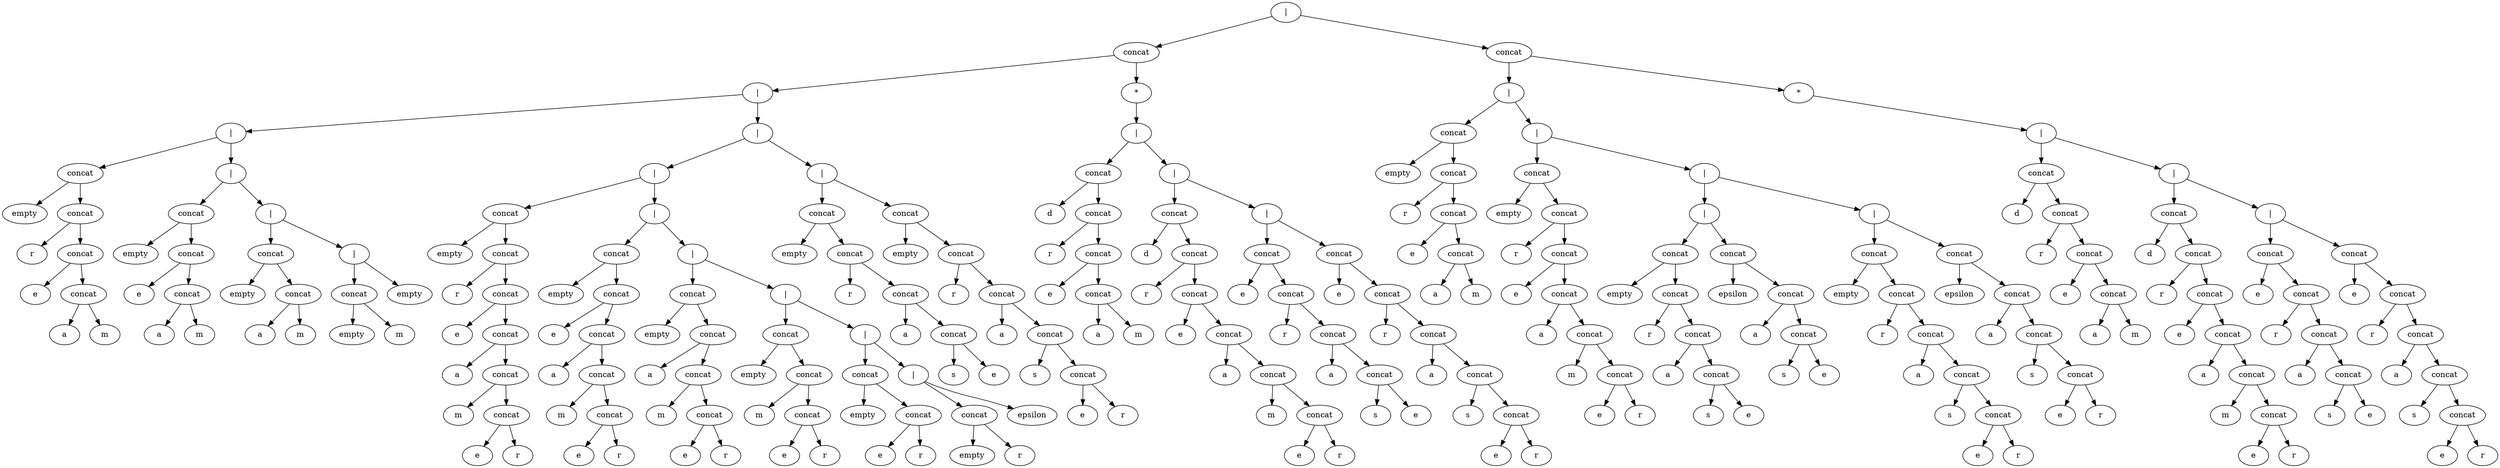 digraph G {
  tnthuhqvdaimyfgpfxdvjfmsdxpgix [label="|"];
  tnthuhqvdaimyfgpfxdvjfmsdxpgix -> kqgwydqudubcbvmizyotjkuphckvsn;
  kqgwydqudubcbvmizyotjkuphckvsn [label="concat"];
  kqgwydqudubcbvmizyotjkuphckvsn -> zhqaaxuprfgwgiurgruimgksfhylhp;
  zhqaaxuprfgwgiurgruimgksfhylhp [label="|"];
  zhqaaxuprfgwgiurgruimgksfhylhp -> ydljicchnrmnvnjoqprjwatnlgqyjm;
  ydljicchnrmnvnjoqprjwatnlgqyjm [label="|"];
  ydljicchnrmnvnjoqprjwatnlgqyjm -> gxpbgeguteakaeqephgxxukukpcslg;
  gxpbgeguteakaeqephgxxukukpcslg [label="concat"];
  gxpbgeguteakaeqephgxxukukpcslg -> njcgiuuibnjevolifkqpodtwnhcwcz;
  njcgiuuibnjevolifkqpodtwnhcwcz [label="empty"];
  gxpbgeguteakaeqephgxxukukpcslg -> rfgixcipzqqmaofrrkotznjkxlzhil;
  rfgixcipzqqmaofrrkotznjkxlzhil [label="concat"];
  rfgixcipzqqmaofrrkotznjkxlzhil -> lnznhkjtwujmlewgejmbapyrunmqpr;
  lnznhkjtwujmlewgejmbapyrunmqpr [label="r"];
  rfgixcipzqqmaofrrkotznjkxlzhil -> zcbdpwaedwudlcjzjsgqwtinrconvv;
  zcbdpwaedwudlcjzjsgqwtinrconvv [label="concat"];
  zcbdpwaedwudlcjzjsgqwtinrconvv -> kavompsaujirruapskcmykgoxjwcsm;
  kavompsaujirruapskcmykgoxjwcsm [label="e"];
  zcbdpwaedwudlcjzjsgqwtinrconvv -> qdockiffgkkbxavxhirkprgfptqert;
  qdockiffgkkbxavxhirkprgfptqert [label="concat"];
  qdockiffgkkbxavxhirkprgfptqert -> nnspmiieebztkdkwhjizjvgpoqhaca;
  nnspmiieebztkdkwhjizjvgpoqhaca [label="a"];
  qdockiffgkkbxavxhirkprgfptqert -> cxkhzemvbitprbbebpboaoqfsvgysd;
  cxkhzemvbitprbbebpboaoqfsvgysd [label="m"];
  ydljicchnrmnvnjoqprjwatnlgqyjm -> hvsxfzvjhfoowxvfqsbdxyzfmusyus;
  hvsxfzvjhfoowxvfqsbdxyzfmusyus [label="|"];
  hvsxfzvjhfoowxvfqsbdxyzfmusyus -> szvtpgcjvefcngukykqhqvbgkispvg;
  szvtpgcjvefcngukykqhqvbgkispvg [label="concat"];
  szvtpgcjvefcngukykqhqvbgkispvg -> lgmsqudqbjhyrzofxjtqcxtglsrafc;
  lgmsqudqbjhyrzofxjtqcxtglsrafc [label="empty"];
  szvtpgcjvefcngukykqhqvbgkispvg -> jsloeeqxlnoditmpemyoqmkczhffrp;
  jsloeeqxlnoditmpemyoqmkczhffrp [label="concat"];
  jsloeeqxlnoditmpemyoqmkczhffrp -> tszjuujvmgziqjogndbhaycoppfojb;
  tszjuujvmgziqjogndbhaycoppfojb [label="e"];
  jsloeeqxlnoditmpemyoqmkczhffrp -> ctsadxokptasduwvciuedixaoybxuj;
  ctsadxokptasduwvciuedixaoybxuj [label="concat"];
  ctsadxokptasduwvciuedixaoybxuj -> cjgacecprooqjazuahvnxvgejwjjbv;
  cjgacecprooqjazuahvnxvgejwjjbv [label="a"];
  ctsadxokptasduwvciuedixaoybxuj -> bbrayyyhqjxyekzgewcdcexykztdkn;
  bbrayyyhqjxyekzgewcdcexykztdkn [label="m"];
  hvsxfzvjhfoowxvfqsbdxyzfmusyus -> rmghdipvlfrsjcplsawiireitungfc;
  rmghdipvlfrsjcplsawiireitungfc [label="|"];
  rmghdipvlfrsjcplsawiireitungfc -> smphkhonykpivrqslrdbgnorbosgvu;
  smphkhonykpivrqslrdbgnorbosgvu [label="concat"];
  smphkhonykpivrqslrdbgnorbosgvu -> pcmrrtlhxfeouszrbgacuyusepzcxu;
  pcmrrtlhxfeouszrbgacuyusepzcxu [label="empty"];
  smphkhonykpivrqslrdbgnorbosgvu -> teoeajgtlhxxaarossdfhibuagsasd;
  teoeajgtlhxxaarossdfhibuagsasd [label="concat"];
  teoeajgtlhxxaarossdfhibuagsasd -> kqsltraetzrhbapmcykhwlksgkqauv;
  kqsltraetzrhbapmcykhwlksgkqauv [label="a"];
  teoeajgtlhxxaarossdfhibuagsasd -> vhlglalrjhdhtclmsbmwoujcqxaztr;
  vhlglalrjhdhtclmsbmwoujcqxaztr [label="m"];
  rmghdipvlfrsjcplsawiireitungfc -> tpbigemnbjmxqrtkwswqnlcephsbpu;
  tpbigemnbjmxqrtkwswqnlcephsbpu [label="|"];
  tpbigemnbjmxqrtkwswqnlcephsbpu -> wdmbpnxxsgukepixyppzupzkvecobc;
  wdmbpnxxsgukepixyppzupzkvecobc [label="concat"];
  wdmbpnxxsgukepixyppzupzkvecobc -> mgwjuygpicfskwqzabrfascgfakqst;
  mgwjuygpicfskwqzabrfascgfakqst [label="empty"];
  wdmbpnxxsgukepixyppzupzkvecobc -> tlmbgtwcikszxayqepsmssruuahilw;
  tlmbgtwcikszxayqepsmssruuahilw [label="m"];
  tpbigemnbjmxqrtkwswqnlcephsbpu -> txlpiqxpcmgrghjmngfbbwczafyklb;
  txlpiqxpcmgrghjmngfbbwczafyklb [label="empty"];
  zhqaaxuprfgwgiurgruimgksfhylhp -> gyvtmlqjbilbnqlsdhowagxqlnkhlg;
  gyvtmlqjbilbnqlsdhowagxqlnkhlg [label="|"];
  gyvtmlqjbilbnqlsdhowagxqlnkhlg -> fmsbljxvlkdrdqajvyhtwmbkeapavi;
  fmsbljxvlkdrdqajvyhtwmbkeapavi [label="|"];
  fmsbljxvlkdrdqajvyhtwmbkeapavi -> frgoedpmhftietsvfgvzxuggbkqcpc;
  frgoedpmhftietsvfgvzxuggbkqcpc [label="concat"];
  frgoedpmhftietsvfgvzxuggbkqcpc -> znqfghpalpgelfrjlqfcsbkvpufpiw;
  znqfghpalpgelfrjlqfcsbkvpufpiw [label="empty"];
  frgoedpmhftietsvfgvzxuggbkqcpc -> jiwdrusyatxancepetuwubhkjkgync;
  jiwdrusyatxancepetuwubhkjkgync [label="concat"];
  jiwdrusyatxancepetuwubhkjkgync -> hwjnnjlokorfhrmppturgvprlqrpep;
  hwjnnjlokorfhrmppturgvprlqrpep [label="r"];
  jiwdrusyatxancepetuwubhkjkgync -> novkeihcfwwgyutqwkvbqhordmsvrr;
  novkeihcfwwgyutqwkvbqhordmsvrr [label="concat"];
  novkeihcfwwgyutqwkvbqhordmsvrr -> fimumzjkcxuaoduornlusoictpsfpb;
  fimumzjkcxuaoduornlusoictpsfpb [label="e"];
  novkeihcfwwgyutqwkvbqhordmsvrr -> ynwsvybwqutgqldzgvbvzabeouwnhs;
  ynwsvybwqutgqldzgvbvzabeouwnhs [label="concat"];
  ynwsvybwqutgqldzgvbvzabeouwnhs -> rvrvoqxhkkqmmtrmkgiaprdojazrhf;
  rvrvoqxhkkqmmtrmkgiaprdojazrhf [label="a"];
  ynwsvybwqutgqldzgvbvzabeouwnhs -> gcoajqcgtgmbgqtrqieylovkwghjcx;
  gcoajqcgtgmbgqtrqieylovkwghjcx [label="concat"];
  gcoajqcgtgmbgqtrqieylovkwghjcx -> pmhkaekfrnaftradrewjhqmnuivhip;
  pmhkaekfrnaftradrewjhqmnuivhip [label="m"];
  gcoajqcgtgmbgqtrqieylovkwghjcx -> mkbjjfrospzfsrqfdjatjnfyqwlogi;
  mkbjjfrospzfsrqfdjatjnfyqwlogi [label="concat"];
  mkbjjfrospzfsrqfdjatjnfyqwlogi -> vzerummwldtvikbygncsahqohuyxuz;
  vzerummwldtvikbygncsahqohuyxuz [label="e"];
  mkbjjfrospzfsrqfdjatjnfyqwlogi -> yvrzkhuikfhinwzjtkaticuxdcozqj;
  yvrzkhuikfhinwzjtkaticuxdcozqj [label="r"];
  fmsbljxvlkdrdqajvyhtwmbkeapavi -> hzbvsdugsxjdutmifkxyuhzfvfmmgn;
  hzbvsdugsxjdutmifkxyuhzfvfmmgn [label="|"];
  hzbvsdugsxjdutmifkxyuhzfvfmmgn -> zajelocgnoafdrlfufgixorjkdyulb;
  zajelocgnoafdrlfufgixorjkdyulb [label="concat"];
  zajelocgnoafdrlfufgixorjkdyulb -> jigscmhermrcjwlzcuvebqmoefzgxm;
  jigscmhermrcjwlzcuvebqmoefzgxm [label="empty"];
  zajelocgnoafdrlfufgixorjkdyulb -> bxkeinksyvtzcepdsieujopqgsdjwi;
  bxkeinksyvtzcepdsieujopqgsdjwi [label="concat"];
  bxkeinksyvtzcepdsieujopqgsdjwi -> wuwqbkhzvahmvzxawglthvqxzabyuq;
  wuwqbkhzvahmvzxawglthvqxzabyuq [label="e"];
  bxkeinksyvtzcepdsieujopqgsdjwi -> ggfjzbzhjzykvwglfjjknxcbmobvrb;
  ggfjzbzhjzykvwglfjjknxcbmobvrb [label="concat"];
  ggfjzbzhjzykvwglfjjknxcbmobvrb -> olpaufudffohcpzkxogmtwkgvaamfh;
  olpaufudffohcpzkxogmtwkgvaamfh [label="a"];
  ggfjzbzhjzykvwglfjjknxcbmobvrb -> xkkcjgdrbleouohjjpfvcbekplhxnz;
  xkkcjgdrbleouohjjpfvcbekplhxnz [label="concat"];
  xkkcjgdrbleouohjjpfvcbekplhxnz -> khnbjbszwaajvzobayscbaymiaahio;
  khnbjbszwaajvzobayscbaymiaahio [label="m"];
  xkkcjgdrbleouohjjpfvcbekplhxnz -> htoqoowsxfilsyeiteubasvegsepah;
  htoqoowsxfilsyeiteubasvegsepah [label="concat"];
  htoqoowsxfilsyeiteubasvegsepah -> kjelitfwhvnrxakzqmsuplenxijuly;
  kjelitfwhvnrxakzqmsuplenxijuly [label="e"];
  htoqoowsxfilsyeiteubasvegsepah -> frlorgsluabwdjphkydzppgycccemd;
  frlorgsluabwdjphkydzppgycccemd [label="r"];
  hzbvsdugsxjdutmifkxyuhzfvfmmgn -> guwzxtborlnleiijinxoayrlvvslhn;
  guwzxtborlnleiijinxoayrlvvslhn [label="|"];
  guwzxtborlnleiijinxoayrlvvslhn -> wsrfjwnnzjdulozxadvnzjmmkyzyxc;
  wsrfjwnnzjdulozxadvnzjmmkyzyxc [label="concat"];
  wsrfjwnnzjdulozxadvnzjmmkyzyxc -> xpyczbzqbslbopujijwpcjfrlfyzih;
  xpyczbzqbslbopujijwpcjfrlfyzih [label="empty"];
  wsrfjwnnzjdulozxadvnzjmmkyzyxc -> vqepaamysxeezkvhpmevfnhlmcqlaz;
  vqepaamysxeezkvhpmevfnhlmcqlaz [label="concat"];
  vqepaamysxeezkvhpmevfnhlmcqlaz -> acupuwrxvtmhgjautfignuedssatdq;
  acupuwrxvtmhgjautfignuedssatdq [label="a"];
  vqepaamysxeezkvhpmevfnhlmcqlaz -> lhlmytewcahqmccunxavmobsbtvrpb;
  lhlmytewcahqmccunxavmobsbtvrpb [label="concat"];
  lhlmytewcahqmccunxavmobsbtvrpb -> dvrlkoqbyhswcgairjysopfgfvohyy;
  dvrlkoqbyhswcgairjysopfgfvohyy [label="m"];
  lhlmytewcahqmccunxavmobsbtvrpb -> vqnbtarhfsvdcvqrdwycnfmgwffiir;
  vqnbtarhfsvdcvqrdwycnfmgwffiir [label="concat"];
  vqnbtarhfsvdcvqrdwycnfmgwffiir -> zyoqabfgulgsqccgilzdlqefjqkkjc;
  zyoqabfgulgsqccgilzdlqefjqkkjc [label="e"];
  vqnbtarhfsvdcvqrdwycnfmgwffiir -> biiylumukgovaukhqvspgpnkujleio;
  biiylumukgovaukhqvspgpnkujleio [label="r"];
  guwzxtborlnleiijinxoayrlvvslhn -> wgyopibeyfeadckklrkkfyudbdcxru;
  wgyopibeyfeadckklrkkfyudbdcxru [label="|"];
  wgyopibeyfeadckklrkkfyudbdcxru -> pbinrrvcylmkxnzfcmkeyeiznnbbeh;
  pbinrrvcylmkxnzfcmkeyeiznnbbeh [label="concat"];
  pbinrrvcylmkxnzfcmkeyeiznnbbeh -> qeqtlyqlrkqrrssqaktiwcrvqsmitm;
  qeqtlyqlrkqrrssqaktiwcrvqsmitm [label="empty"];
  pbinrrvcylmkxnzfcmkeyeiznnbbeh -> bguljzpjvahagigsnaczjtuhpoyyqh;
  bguljzpjvahagigsnaczjtuhpoyyqh [label="concat"];
  bguljzpjvahagigsnaczjtuhpoyyqh -> wyarthkcdcsfeyoxdqfszlrpdbddfg;
  wyarthkcdcsfeyoxdqfszlrpdbddfg [label="m"];
  bguljzpjvahagigsnaczjtuhpoyyqh -> rsnlnwznuycgltjououoppvlgerivr;
  rsnlnwznuycgltjououoppvlgerivr [label="concat"];
  rsnlnwznuycgltjououoppvlgerivr -> ddcjsmusyxmdsoctamoqiucraptbpq;
  ddcjsmusyxmdsoctamoqiucraptbpq [label="e"];
  rsnlnwznuycgltjououoppvlgerivr -> ojaolsqfwmwxcmqkhrajzequmhzguw;
  ojaolsqfwmwxcmqkhrajzequmhzguw [label="r"];
  wgyopibeyfeadckklrkkfyudbdcxru -> pumhxxaonfjqyjvyagbijknzjznrzb;
  pumhxxaonfjqyjvyagbijknzjznrzb [label="|"];
  pumhxxaonfjqyjvyagbijknzjznrzb -> ygxrdzisohwabvpodfmaebmhpethmq;
  ygxrdzisohwabvpodfmaebmhpethmq [label="concat"];
  ygxrdzisohwabvpodfmaebmhpethmq -> xyxtevmlujtqaltcfnendxflcndcau;
  xyxtevmlujtqaltcfnendxflcndcau [label="empty"];
  ygxrdzisohwabvpodfmaebmhpethmq -> scichmdygfgukpyhyluziwhtkajbpl;
  scichmdygfgukpyhyluziwhtkajbpl [label="concat"];
  scichmdygfgukpyhyluziwhtkajbpl -> tzksrakdmsvervwzsnobayywzsjfjj;
  tzksrakdmsvervwzsnobayywzsjfjj [label="e"];
  scichmdygfgukpyhyluziwhtkajbpl -> uygmtbszgbvmtohnybdadtfkvzsgkj;
  uygmtbszgbvmtohnybdadtfkvzsgkj [label="r"];
  pumhxxaonfjqyjvyagbijknzjznrzb -> jgqanctdnioepppvwucwmpkqeeqoeq;
  jgqanctdnioepppvwucwmpkqeeqoeq [label="|"];
  jgqanctdnioepppvwucwmpkqeeqoeq -> htfqxbkohllmermxfsayjjgwconmpa;
  htfqxbkohllmermxfsayjjgwconmpa [label="concat"];
  htfqxbkohllmermxfsayjjgwconmpa -> wdqtjggxotnbyrlgbzunuezyjvfsjg;
  wdqtjggxotnbyrlgbzunuezyjvfsjg [label="empty"];
  htfqxbkohllmermxfsayjjgwconmpa -> yandbzcyvncrzypiaffuyqpjheaatc;
  yandbzcyvncrzypiaffuyqpjheaatc [label="r"];
  jgqanctdnioepppvwucwmpkqeeqoeq -> nrqalymnybwrrrvqkrpilhvrbqhbau;
  nrqalymnybwrrrvqkrpilhvrbqhbau [label="epsilon"];
  gyvtmlqjbilbnqlsdhowagxqlnkhlg -> tyqiytvzobyibyubuljdosnvhjwmci;
  tyqiytvzobyibyubuljdosnvhjwmci [label="|"];
  tyqiytvzobyibyubuljdosnvhjwmci -> mdespbvirmobhuzgrjrbrphomneuop;
  mdespbvirmobhuzgrjrbrphomneuop [label="concat"];
  mdespbvirmobhuzgrjrbrphomneuop -> bbunyslwfnuqhkezfrmwomepwodldz;
  bbunyslwfnuqhkezfrmwomepwodldz [label="empty"];
  mdespbvirmobhuzgrjrbrphomneuop -> kgvqxvykkcxastlivwyotbpwmvvipr;
  kgvqxvykkcxastlivwyotbpwmvvipr [label="concat"];
  kgvqxvykkcxastlivwyotbpwmvvipr -> ulqfsawestjherqjjzhmcjwodkcujd;
  ulqfsawestjherqjjzhmcjwodkcujd [label="r"];
  kgvqxvykkcxastlivwyotbpwmvvipr -> xgugzoyrufpspvijmsjcpjzlwbrbig;
  xgugzoyrufpspvijmsjcpjzlwbrbig [label="concat"];
  xgugzoyrufpspvijmsjcpjzlwbrbig -> iixlxybashccndofgwpykndhkrfryp;
  iixlxybashccndofgwpykndhkrfryp [label="a"];
  xgugzoyrufpspvijmsjcpjzlwbrbig -> prtmtxjintblldfotnqaafhcskphjp;
  prtmtxjintblldfotnqaafhcskphjp [label="concat"];
  prtmtxjintblldfotnqaafhcskphjp -> emvjhnfzhqwvxhgvznevovcgezvcvn;
  emvjhnfzhqwvxhgvznevovcgezvcvn [label="s"];
  prtmtxjintblldfotnqaafhcskphjp -> qgweiipkwvekjzmckbuvfdpkcyrant;
  qgweiipkwvekjzmckbuvfdpkcyrant [label="e"];
  tyqiytvzobyibyubuljdosnvhjwmci -> tsswgzywdmymdhxsrdooxlsetxtyrm;
  tsswgzywdmymdhxsrdooxlsetxtyrm [label="concat"];
  tsswgzywdmymdhxsrdooxlsetxtyrm -> szoucxoatqfszrrhhazycdxpalfnjr;
  szoucxoatqfszrrhhazycdxpalfnjr [label="empty"];
  tsswgzywdmymdhxsrdooxlsetxtyrm -> hkjqfpwkbinhtwbsftjdwdqainpfkc;
  hkjqfpwkbinhtwbsftjdwdqainpfkc [label="concat"];
  hkjqfpwkbinhtwbsftjdwdqainpfkc -> ymauijiwdbkobfcdnqdweramnizoba;
  ymauijiwdbkobfcdnqdweramnizoba [label="r"];
  hkjqfpwkbinhtwbsftjdwdqainpfkc -> qqvcwqglseowgyrgpyouxrcbnxjfyh;
  qqvcwqglseowgyrgpyouxrcbnxjfyh [label="concat"];
  qqvcwqglseowgyrgpyouxrcbnxjfyh -> phhocindzinbfjvqjmrexkybltppdn;
  phhocindzinbfjvqjmrexkybltppdn [label="a"];
  qqvcwqglseowgyrgpyouxrcbnxjfyh -> kknkcyktwoqlqitiugaylqnnxoroeg;
  kknkcyktwoqlqitiugaylqnnxoroeg [label="concat"];
  kknkcyktwoqlqitiugaylqnnxoroeg -> ziiorkqfbrglfabukawdhtfshbjhyn;
  ziiorkqfbrglfabukawdhtfshbjhyn [label="s"];
  kknkcyktwoqlqitiugaylqnnxoroeg -> wwokjchbpondqfiixwacbrovzhfxuk;
  wwokjchbpondqfiixwacbrovzhfxuk [label="concat"];
  wwokjchbpondqfiixwacbrovzhfxuk -> lyzcnycjmaavnefswfrkvwwqbxzgkm;
  lyzcnycjmaavnefswfrkvwwqbxzgkm [label="e"];
  wwokjchbpondqfiixwacbrovzhfxuk -> wziyknmqmhcogzeejxvaoefzqfmkkq;
  wziyknmqmhcogzeejxvaoefzqfmkkq [label="r"];
  kqgwydqudubcbvmizyotjkuphckvsn -> ktjwueeyhadxnkftzyhycnxcssldur;
  ktjwueeyhadxnkftzyhycnxcssldur [label="*"];
  ktjwueeyhadxnkftzyhycnxcssldur -> hsgkpvhezzhwclvykzzqqefdcojyvt;
  hsgkpvhezzhwclvykzzqqefdcojyvt [label="|"];
  hsgkpvhezzhwclvykzzqqefdcojyvt -> nxiedzquknxmdaykbcyxekaelvebsy;
  nxiedzquknxmdaykbcyxekaelvebsy [label="concat"];
  nxiedzquknxmdaykbcyxekaelvebsy -> unrlbfdiojatykvifpfdtwzqxzpxzs;
  unrlbfdiojatykvifpfdtwzqxzpxzs [label="d"];
  nxiedzquknxmdaykbcyxekaelvebsy -> cuctdwxcwymwswrqgtodhsgioitxch;
  cuctdwxcwymwswrqgtodhsgioitxch [label="concat"];
  cuctdwxcwymwswrqgtodhsgioitxch -> zpkcokkmluvpcqwrqvowugbdmkingx;
  zpkcokkmluvpcqwrqvowugbdmkingx [label="r"];
  cuctdwxcwymwswrqgtodhsgioitxch -> wxkyflktiyhaikcqxilbtqaygmmtyy;
  wxkyflktiyhaikcqxilbtqaygmmtyy [label="concat"];
  wxkyflktiyhaikcqxilbtqaygmmtyy -> tentmdnrlygydomkskwpaeczmvdbrl;
  tentmdnrlygydomkskwpaeczmvdbrl [label="e"];
  wxkyflktiyhaikcqxilbtqaygmmtyy -> npskptneujpxjnhpddgqyyskuxitab;
  npskptneujpxjnhpddgqyyskuxitab [label="concat"];
  npskptneujpxjnhpddgqyyskuxitab -> usuwhixotpfdqrhyhjvfltkwphnirr;
  usuwhixotpfdqrhyhjvfltkwphnirr [label="a"];
  npskptneujpxjnhpddgqyyskuxitab -> tiyrhboyaofwtcfetpvlmvktziwsbl;
  tiyrhboyaofwtcfetpvlmvktziwsbl [label="m"];
  hsgkpvhezzhwclvykzzqqefdcojyvt -> wbbokmrshmipvquqnjiitnkistwjjm;
  wbbokmrshmipvquqnjiitnkistwjjm [label="|"];
  wbbokmrshmipvquqnjiitnkistwjjm -> wyeiukowkdraxkmrvmcvrdakbsrqur;
  wyeiukowkdraxkmrvmcvrdakbsrqur [label="concat"];
  wyeiukowkdraxkmrvmcvrdakbsrqur -> qkcobhnhdwjakmplcvmjcvzujyadjh;
  qkcobhnhdwjakmplcvmjcvzujyadjh [label="d"];
  wyeiukowkdraxkmrvmcvrdakbsrqur -> zwaxqcbugjhlfhxbhzrhprsxzclztq;
  zwaxqcbugjhlfhxbhzrhprsxzclztq [label="concat"];
  zwaxqcbugjhlfhxbhzrhprsxzclztq -> fdluhvhdmyxemqjumnlotwghqdvcuh;
  fdluhvhdmyxemqjumnlotwghqdvcuh [label="r"];
  zwaxqcbugjhlfhxbhzrhprsxzclztq -> rqeooprxqjxhihokdpgnpjmpbmcphs;
  rqeooprxqjxhihokdpgnpjmpbmcphs [label="concat"];
  rqeooprxqjxhihokdpgnpjmpbmcphs -> nmafjcyfqiidgtngtmxpynltolpwrm;
  nmafjcyfqiidgtngtmxpynltolpwrm [label="e"];
  rqeooprxqjxhihokdpgnpjmpbmcphs -> vktwgpfkkjovyfalhbvrgpvyrqutin;
  vktwgpfkkjovyfalhbvrgpvyrqutin [label="concat"];
  vktwgpfkkjovyfalhbvrgpvyrqutin -> iwawcgfnsavjnjqvurvdvimibwpfvm;
  iwawcgfnsavjnjqvurvdvimibwpfvm [label="a"];
  vktwgpfkkjovyfalhbvrgpvyrqutin -> pupqpgbzmydfhbvbcpwmkgecpgaotz;
  pupqpgbzmydfhbvbcpwmkgecpgaotz [label="concat"];
  pupqpgbzmydfhbvbcpwmkgecpgaotz -> iadazcxjcadrvppfpauvfkqiizxwch;
  iadazcxjcadrvppfpauvfkqiizxwch [label="m"];
  pupqpgbzmydfhbvbcpwmkgecpgaotz -> exrgavkzvdujytqbtamtqongbrlsji;
  exrgavkzvdujytqbtamtqongbrlsji [label="concat"];
  exrgavkzvdujytqbtamtqongbrlsji -> cpkirdoppaeiqegiejevsvtfesgqvu;
  cpkirdoppaeiqegiejevsvtfesgqvu [label="e"];
  exrgavkzvdujytqbtamtqongbrlsji -> ygiaqtcfjofidnijxwxbzumjxaakup;
  ygiaqtcfjofidnijxwxbzumjxaakup [label="r"];
  wbbokmrshmipvquqnjiitnkistwjjm -> eajzddnfvvuqidrtxaapdsheijjsww;
  eajzddnfvvuqidrtxaapdsheijjsww [label="|"];
  eajzddnfvvuqidrtxaapdsheijjsww -> klnbjprvniquwhjnivsvhuffcymcbj;
  klnbjprvniquwhjnivsvhuffcymcbj [label="concat"];
  klnbjprvniquwhjnivsvhuffcymcbj -> krtpbnpgugrodnjbrycdueamjxovcj;
  krtpbnpgugrodnjbrycdueamjxovcj [label="e"];
  klnbjprvniquwhjnivsvhuffcymcbj -> ohzttezfsqyyjexyeqnfuhpyzlygqq;
  ohzttezfsqyyjexyeqnfuhpyzlygqq [label="concat"];
  ohzttezfsqyyjexyeqnfuhpyzlygqq -> nxspoxtmsarsvdcbjjknofllznrxdg;
  nxspoxtmsarsvdcbjjknofllznrxdg [label="r"];
  ohzttezfsqyyjexyeqnfuhpyzlygqq -> jawpfidqjtjcizxawuakgeliiltakx;
  jawpfidqjtjcizxawuakgeliiltakx [label="concat"];
  jawpfidqjtjcizxawuakgeliiltakx -> ojgpburuednotsmhfplbtwksdpgygz;
  ojgpburuednotsmhfplbtwksdpgygz [label="a"];
  jawpfidqjtjcizxawuakgeliiltakx -> littouzegajvujpapggghtatmnjerv;
  littouzegajvujpapggghtatmnjerv [label="concat"];
  littouzegajvujpapggghtatmnjerv -> eelnkvnnvvoytzxwhkrakbvvqqtchh;
  eelnkvnnvvoytzxwhkrakbvvqqtchh [label="s"];
  littouzegajvujpapggghtatmnjerv -> qeoaivdegnajroufktxezlyqzackau;
  qeoaivdegnajroufktxezlyqzackau [label="e"];
  eajzddnfvvuqidrtxaapdsheijjsww -> kfpmyvgcpubwhjdwrsbpznomhkxcgs;
  kfpmyvgcpubwhjdwrsbpznomhkxcgs [label="concat"];
  kfpmyvgcpubwhjdwrsbpznomhkxcgs -> mautukhdoykyseawdllyuibsztsnag;
  mautukhdoykyseawdllyuibsztsnag [label="e"];
  kfpmyvgcpubwhjdwrsbpznomhkxcgs -> nwjdpplyffqnkpvegypackkaudzoce;
  nwjdpplyffqnkpvegypackkaudzoce [label="concat"];
  nwjdpplyffqnkpvegypackkaudzoce -> fglbrfymhvgaidjivgyaazzipefgtg;
  fglbrfymhvgaidjivgyaazzipefgtg [label="r"];
  nwjdpplyffqnkpvegypackkaudzoce -> wfgfuropyubazcwjsewzsyjbdqicre;
  wfgfuropyubazcwjsewzsyjbdqicre [label="concat"];
  wfgfuropyubazcwjsewzsyjbdqicre -> dmwlwequifwgirvnrbiujorlvcvfgu;
  dmwlwequifwgirvnrbiujorlvcvfgu [label="a"];
  wfgfuropyubazcwjsewzsyjbdqicre -> wcumdqtntgzjrakjpantsshdysnvhc;
  wcumdqtntgzjrakjpantsshdysnvhc [label="concat"];
  wcumdqtntgzjrakjpantsshdysnvhc -> pdjuoazuqsittrucfdldtsdcmfhklu;
  pdjuoazuqsittrucfdldtsdcmfhklu [label="s"];
  wcumdqtntgzjrakjpantsshdysnvhc -> viavaibopvvdtgqfhoujpajrjpnzbg;
  viavaibopvvdtgqfhoujpajrjpnzbg [label="concat"];
  viavaibopvvdtgqfhoujpajrjpnzbg -> typybhfnngdxlxftqpmkfjbdpqynln;
  typybhfnngdxlxftqpmkfjbdpqynln [label="e"];
  viavaibopvvdtgqfhoujpajrjpnzbg -> evkyvzvdpiaunclmckqkkzuxsbucap;
  evkyvzvdpiaunclmckqkkzuxsbucap [label="r"];
  tnthuhqvdaimyfgpfxdvjfmsdxpgix -> fbsiwqcjehhnajmzaqmirupedxneli;
  fbsiwqcjehhnajmzaqmirupedxneli [label="concat"];
  fbsiwqcjehhnajmzaqmirupedxneli -> hdcbfcqphslpklpmizpyyvdbenabhj;
  hdcbfcqphslpklpmizpyyvdbenabhj [label="|"];
  hdcbfcqphslpklpmizpyyvdbenabhj -> ihxrphwjzedkdfpkkwrcxygcglcqli;
  ihxrphwjzedkdfpkkwrcxygcglcqli [label="concat"];
  ihxrphwjzedkdfpkkwrcxygcglcqli -> fudygdzmbhpalgohegopmwjulozvli;
  fudygdzmbhpalgohegopmwjulozvli [label="empty"];
  ihxrphwjzedkdfpkkwrcxygcglcqli -> wzsvbedcjaxzvnsydrynguwhnizbgz;
  wzsvbedcjaxzvnsydrynguwhnizbgz [label="concat"];
  wzsvbedcjaxzvnsydrynguwhnizbgz -> qozwnnpufccidisiaumfqbqqoydyvt;
  qozwnnpufccidisiaumfqbqqoydyvt [label="r"];
  wzsvbedcjaxzvnsydrynguwhnizbgz -> svvredkzrunvofeemywtprlenerutb;
  svvredkzrunvofeemywtprlenerutb [label="concat"];
  svvredkzrunvofeemywtprlenerutb -> anhxtlisbcxwozenfvjjkcfqxtheth;
  anhxtlisbcxwozenfvjjkcfqxtheth [label="e"];
  svvredkzrunvofeemywtprlenerutb -> cizhhmrltjstvxzobohmrumxvmzfei;
  cizhhmrltjstvxzobohmrumxvmzfei [label="concat"];
  cizhhmrltjstvxzobohmrumxvmzfei -> ldatalnycvfthuzpbwsdumimntckly;
  ldatalnycvfthuzpbwsdumimntckly [label="a"];
  cizhhmrltjstvxzobohmrumxvmzfei -> kfzjcumavsexeqqtvrljmnrukxnlwa;
  kfzjcumavsexeqqtvrljmnrukxnlwa [label="m"];
  hdcbfcqphslpklpmizpyyvdbenabhj -> dprvgoezutdzquzufbtcymbnkqknof;
  dprvgoezutdzquzufbtcymbnkqknof [label="|"];
  dprvgoezutdzquzufbtcymbnkqknof -> nccdfixflnddwtexyqsarekgrqeoth;
  nccdfixflnddwtexyqsarekgrqeoth [label="concat"];
  nccdfixflnddwtexyqsarekgrqeoth -> nbwmcbvbxupjhbcqxeqxvdkktugtve;
  nbwmcbvbxupjhbcqxeqxvdkktugtve [label="empty"];
  nccdfixflnddwtexyqsarekgrqeoth -> lmhvdcrflxvvsaejhnnbberbcnyyla;
  lmhvdcrflxvvsaejhnnbberbcnyyla [label="concat"];
  lmhvdcrflxvvsaejhnnbberbcnyyla -> qmvkaaysplmchvfhsfowibtnkrzsns;
  qmvkaaysplmchvfhsfowibtnkrzsns [label="r"];
  lmhvdcrflxvvsaejhnnbberbcnyyla -> fklgctcpjgmhrbwzvuggrvugkhvtvc;
  fklgctcpjgmhrbwzvuggrvugkhvtvc [label="concat"];
  fklgctcpjgmhrbwzvuggrvugkhvtvc -> zkhpepifagclildxwyuuitgqvsfatc;
  zkhpepifagclildxwyuuitgqvsfatc [label="e"];
  fklgctcpjgmhrbwzvuggrvugkhvtvc -> zegzucuxrxnhvimuroejlaxvcajili;
  zegzucuxrxnhvimuroejlaxvcajili [label="concat"];
  zegzucuxrxnhvimuroejlaxvcajili -> mxuhvvyqbpdkvtfvpyfkdqpzsrysmp;
  mxuhvvyqbpdkvtfvpyfkdqpzsrysmp [label="a"];
  zegzucuxrxnhvimuroejlaxvcajili -> mgciwstvahxgnpuvrzjrforssplzox;
  mgciwstvahxgnpuvrzjrforssplzox [label="concat"];
  mgciwstvahxgnpuvrzjrforssplzox -> zvpwtnqzqinbnfogchkrzksyjcacyj;
  zvpwtnqzqinbnfogchkrzksyjcacyj [label="m"];
  mgciwstvahxgnpuvrzjrforssplzox -> absnjbgwfbqzmbittbcagfwdmrrtmz;
  absnjbgwfbqzmbittbcagfwdmrrtmz [label="concat"];
  absnjbgwfbqzmbittbcagfwdmrrtmz -> mqmxdrqeumwvjesxclvzftzztstyyo;
  mqmxdrqeumwvjesxclvzftzztstyyo [label="e"];
  absnjbgwfbqzmbittbcagfwdmrrtmz -> epghadksysucegrhloafzqrfsivjbx;
  epghadksysucegrhloafzqrfsivjbx [label="r"];
  dprvgoezutdzquzufbtcymbnkqknof -> zxwerawvhoxdhuhvpgoaxdpoecdsta;
  zxwerawvhoxdhuhvpgoaxdpoecdsta [label="|"];
  zxwerawvhoxdhuhvpgoaxdpoecdsta -> tznwcyrrqxzymfykccqxwxnecmgcmx;
  tznwcyrrqxzymfykccqxwxnecmgcmx [label="|"];
  tznwcyrrqxzymfykccqxwxnecmgcmx -> wtkluzbwogbuxutpjxbbtqfnlqkjbk;
  wtkluzbwogbuxutpjxbbtqfnlqkjbk [label="concat"];
  wtkluzbwogbuxutpjxbbtqfnlqkjbk -> ordsercsdzbyllkwdtuqzwjzsbigim;
  ordsercsdzbyllkwdtuqzwjzsbigim [label="empty"];
  wtkluzbwogbuxutpjxbbtqfnlqkjbk -> dmgwfhgewxulsqedderhlpjkxesdqp;
  dmgwfhgewxulsqedderhlpjkxesdqp [label="concat"];
  dmgwfhgewxulsqedderhlpjkxesdqp -> aljhetthgwwmsmjulatvmfgwwceqvz;
  aljhetthgwwmsmjulatvmfgwwceqvz [label="r"];
  dmgwfhgewxulsqedderhlpjkxesdqp -> xogwvfkjdqhqmobjuttsvakpyriyjd;
  xogwvfkjdqhqmobjuttsvakpyriyjd [label="concat"];
  xogwvfkjdqhqmobjuttsvakpyriyjd -> dvswnhyevxbdmsgmtxvfgemcddnoqy;
  dvswnhyevxbdmsgmtxvfgemcddnoqy [label="a"];
  xogwvfkjdqhqmobjuttsvakpyriyjd -> wuepxbjdxykzlbigzxgzlvttpoxcuu;
  wuepxbjdxykzlbigzxgzlvttpoxcuu [label="concat"];
  wuepxbjdxykzlbigzxgzlvttpoxcuu -> lisaixfzmwujisktocfnojjmjqrofq;
  lisaixfzmwujisktocfnojjmjqrofq [label="s"];
  wuepxbjdxykzlbigzxgzlvttpoxcuu -> ilrrudsyxmsyadohzauezmmowxexkg;
  ilrrudsyxmsyadohzauezmmowxexkg [label="e"];
  tznwcyrrqxzymfykccqxwxnecmgcmx -> ndwscgagzgqldtujgagcwevsxnyaje;
  ndwscgagzgqldtujgagcwevsxnyaje [label="concat"];
  ndwscgagzgqldtujgagcwevsxnyaje -> hkpuzuhmzcwbyqqhyrjpynlhfzmyed;
  hkpuzuhmzcwbyqqhyrjpynlhfzmyed [label="epsilon"];
  ndwscgagzgqldtujgagcwevsxnyaje -> qmhzrqwekulkabhddkjatgbeadwlzf;
  qmhzrqwekulkabhddkjatgbeadwlzf [label="concat"];
  qmhzrqwekulkabhddkjatgbeadwlzf -> lwupgjubmkmukiojjvjadbndvuelyh;
  lwupgjubmkmukiojjvjadbndvuelyh [label="a"];
  qmhzrqwekulkabhddkjatgbeadwlzf -> vycnzwgmkjnfucfelevszjrwtmxqjc;
  vycnzwgmkjnfucfelevszjrwtmxqjc [label="concat"];
  vycnzwgmkjnfucfelevszjrwtmxqjc -> vqblcaviqgodtskfqwzszvhzokjmlc;
  vqblcaviqgodtskfqwzszvhzokjmlc [label="s"];
  vycnzwgmkjnfucfelevszjrwtmxqjc -> hzgfqkvxykyhqtexydotvhlqruqarl;
  hzgfqkvxykyhqtexydotvhlqruqarl [label="e"];
  zxwerawvhoxdhuhvpgoaxdpoecdsta -> kopdqwyftfcvajgsegeacduidpxfui;
  kopdqwyftfcvajgsegeacduidpxfui [label="|"];
  kopdqwyftfcvajgsegeacduidpxfui -> owutdatqrzmbcbpekxplsgwxhshrzs;
  owutdatqrzmbcbpekxplsgwxhshrzs [label="concat"];
  owutdatqrzmbcbpekxplsgwxhshrzs -> qpngdkomtwximnusyhhpjlqcjavxyc;
  qpngdkomtwximnusyhhpjlqcjavxyc [label="empty"];
  owutdatqrzmbcbpekxplsgwxhshrzs -> hesixaedmorrkzszlwoneotphpcspz;
  hesixaedmorrkzszlwoneotphpcspz [label="concat"];
  hesixaedmorrkzszlwoneotphpcspz -> roovgkkfdogfmgtxblweylwvdshalo;
  roovgkkfdogfmgtxblweylwvdshalo [label="r"];
  hesixaedmorrkzszlwoneotphpcspz -> ccexiruffyvddpsbucqpbbnkhywrwv;
  ccexiruffyvddpsbucqpbbnkhywrwv [label="concat"];
  ccexiruffyvddpsbucqpbbnkhywrwv -> fhnjdhzayqpvqezquowochtkijusxh;
  fhnjdhzayqpvqezquowochtkijusxh [label="a"];
  ccexiruffyvddpsbucqpbbnkhywrwv -> tbbfndnkvpllfyttawmidtsaiqhhqh;
  tbbfndnkvpllfyttawmidtsaiqhhqh [label="concat"];
  tbbfndnkvpllfyttawmidtsaiqhhqh -> ghxtypewvhluljbiqozwszgxoadoob;
  ghxtypewvhluljbiqozwszgxoadoob [label="s"];
  tbbfndnkvpllfyttawmidtsaiqhhqh -> zjkopwsaywyqsfoahexqaoampekivq;
  zjkopwsaywyqsfoahexqaoampekivq [label="concat"];
  zjkopwsaywyqsfoahexqaoampekivq -> vgkfxegchrsdjlcdnxvlmikqivazcp;
  vgkfxegchrsdjlcdnxvlmikqivazcp [label="e"];
  zjkopwsaywyqsfoahexqaoampekivq -> koqetufembhgdqzzhdnvgqapnlrrvi;
  koqetufembhgdqzzhdnvgqapnlrrvi [label="r"];
  kopdqwyftfcvajgsegeacduidpxfui -> kptqzxfkypfuegakidwpnooyqdpspd;
  kptqzxfkypfuegakidwpnooyqdpspd [label="concat"];
  kptqzxfkypfuegakidwpnooyqdpspd -> cewgqvjevzjpissflabaqrjvmuytax;
  cewgqvjevzjpissflabaqrjvmuytax [label="epsilon"];
  kptqzxfkypfuegakidwpnooyqdpspd -> njuectuqhczqdebducoxtcfjjuokbf;
  njuectuqhczqdebducoxtcfjjuokbf [label="concat"];
  njuectuqhczqdebducoxtcfjjuokbf -> xuyskxmpfqlrlopumvzxznpqaitaza;
  xuyskxmpfqlrlopumvzxznpqaitaza [label="a"];
  njuectuqhczqdebducoxtcfjjuokbf -> cdvpxgjtlmwrclqiorxdvwaxgawsac;
  cdvpxgjtlmwrclqiorxdvwaxgawsac [label="concat"];
  cdvpxgjtlmwrclqiorxdvwaxgawsac -> semjfxursrypkzdptqjfrlyetadiwz;
  semjfxursrypkzdptqjfrlyetadiwz [label="s"];
  cdvpxgjtlmwrclqiorxdvwaxgawsac -> ebusksdnsubcqanvandugikouvbsld;
  ebusksdnsubcqanvandugikouvbsld [label="concat"];
  ebusksdnsubcqanvandugikouvbsld -> arczgsjwccskdlpedrkbpvoztpkrzk;
  arczgsjwccskdlpedrkbpvoztpkrzk [label="e"];
  ebusksdnsubcqanvandugikouvbsld -> neqgyhzluqnxtupzcurfnsudubwhfv;
  neqgyhzluqnxtupzcurfnsudubwhfv [label="r"];
  fbsiwqcjehhnajmzaqmirupedxneli -> cooawsqusqjuarhxtezfqmrntgeius;
  cooawsqusqjuarhxtezfqmrntgeius [label="*"];
  cooawsqusqjuarhxtezfqmrntgeius -> ilpoeyzsrbcuupxqqyhkddzuyrwnyu;
  ilpoeyzsrbcuupxqqyhkddzuyrwnyu [label="|"];
  ilpoeyzsrbcuupxqqyhkddzuyrwnyu -> olrfjvzvemdffdkybadxieqhlgeiav;
  olrfjvzvemdffdkybadxieqhlgeiav [label="concat"];
  olrfjvzvemdffdkybadxieqhlgeiav -> crjdlzgqnxzqpovzluberdaqqozvkd;
  crjdlzgqnxzqpovzluberdaqqozvkd [label="d"];
  olrfjvzvemdffdkybadxieqhlgeiav -> fmjadcozzkpwxlwueqvwpnzmoxtbec;
  fmjadcozzkpwxlwueqvwpnzmoxtbec [label="concat"];
  fmjadcozzkpwxlwueqvwpnzmoxtbec -> mqbwrghdtsqsnowteqylrpllcejdmr;
  mqbwrghdtsqsnowteqylrpllcejdmr [label="r"];
  fmjadcozzkpwxlwueqvwpnzmoxtbec -> pnfqpwmzbwylvfjlsagpyuxlzminop;
  pnfqpwmzbwylvfjlsagpyuxlzminop [label="concat"];
  pnfqpwmzbwylvfjlsagpyuxlzminop -> gmuvurspgvnhisuxtujyqitvxwqrav;
  gmuvurspgvnhisuxtujyqitvxwqrav [label="e"];
  pnfqpwmzbwylvfjlsagpyuxlzminop -> jkzpswtypzaiaocgnyclqfbhezhjoi;
  jkzpswtypzaiaocgnyclqfbhezhjoi [label="concat"];
  jkzpswtypzaiaocgnyclqfbhezhjoi -> drcdagdpiksdmfntdpskcwuyiyzbxw;
  drcdagdpiksdmfntdpskcwuyiyzbxw [label="a"];
  jkzpswtypzaiaocgnyclqfbhezhjoi -> balgthofkpoozxnqanalmzsnsmefog;
  balgthofkpoozxnqanalmzsnsmefog [label="m"];
  ilpoeyzsrbcuupxqqyhkddzuyrwnyu -> cawogyqmpvwmxtabkvamwrwcuyexjz;
  cawogyqmpvwmxtabkvamwrwcuyexjz [label="|"];
  cawogyqmpvwmxtabkvamwrwcuyexjz -> jlszpqnstxhlaweuhwyyqseacwqozs;
  jlszpqnstxhlaweuhwyyqseacwqozs [label="concat"];
  jlszpqnstxhlaweuhwyyqseacwqozs -> zcpjzdflistglmbteoqlllezexrkcn;
  zcpjzdflistglmbteoqlllezexrkcn [label="d"];
  jlszpqnstxhlaweuhwyyqseacwqozs -> clwyhuisqoxarabbxzkcellrwkycqx;
  clwyhuisqoxarabbxzkcellrwkycqx [label="concat"];
  clwyhuisqoxarabbxzkcellrwkycqx -> hcwlgkllzlqgyiejbkzemitpkdkohj;
  hcwlgkllzlqgyiejbkzemitpkdkohj [label="r"];
  clwyhuisqoxarabbxzkcellrwkycqx -> jlwkzthqbuakwwsqjajxthyiwtzpdj;
  jlwkzthqbuakwwsqjajxthyiwtzpdj [label="concat"];
  jlwkzthqbuakwwsqjajxthyiwtzpdj -> cgjlblatycrojgkpyndmhzqyjuhwdc;
  cgjlblatycrojgkpyndmhzqyjuhwdc [label="e"];
  jlwkzthqbuakwwsqjajxthyiwtzpdj -> jhktpdengosefycflsosqpouwiiphx;
  jhktpdengosefycflsosqpouwiiphx [label="concat"];
  jhktpdengosefycflsosqpouwiiphx -> qbodabwluqkyyftojmktykzpomehto;
  qbodabwluqkyyftojmktykzpomehto [label="a"];
  jhktpdengosefycflsosqpouwiiphx -> crkweyzatmyznnsyryhxpgilhxcslj;
  crkweyzatmyznnsyryhxpgilhxcslj [label="concat"];
  crkweyzatmyznnsyryhxpgilhxcslj -> kvupfkhpxqkywjlqmcjuvlbkiipvoi;
  kvupfkhpxqkywjlqmcjuvlbkiipvoi [label="m"];
  crkweyzatmyznnsyryhxpgilhxcslj -> bhrekgxqnqvtzlhqjefmufasunrdky;
  bhrekgxqnqvtzlhqjefmufasunrdky [label="concat"];
  bhrekgxqnqvtzlhqjefmufasunrdky -> dzsjtvdzoccrersmebzvofwoeoqdgf;
  dzsjtvdzoccrersmebzvofwoeoqdgf [label="e"];
  bhrekgxqnqvtzlhqjefmufasunrdky -> chhyatthdmoiwucuuewvyllxrmfehg;
  chhyatthdmoiwucuuewvyllxrmfehg [label="r"];
  cawogyqmpvwmxtabkvamwrwcuyexjz -> vmyrrpzykliqhexfqqswalmvzkokba;
  vmyrrpzykliqhexfqqswalmvzkokba [label="|"];
  vmyrrpzykliqhexfqqswalmvzkokba -> puzoltqoauarznbdmjlshngktbzsbu;
  puzoltqoauarznbdmjlshngktbzsbu [label="concat"];
  puzoltqoauarznbdmjlshngktbzsbu -> mrazphxlczllzralhgemasgxuntuwr;
  mrazphxlczllzralhgemasgxuntuwr [label="e"];
  puzoltqoauarznbdmjlshngktbzsbu -> fmhlvwstvryuiugxqusbqyfubbyyqq;
  fmhlvwstvryuiugxqusbqyfubbyyqq [label="concat"];
  fmhlvwstvryuiugxqusbqyfubbyyqq -> hjiahbkplpxpthyvzjqxaloefjerlz;
  hjiahbkplpxpthyvzjqxaloefjerlz [label="r"];
  fmhlvwstvryuiugxqusbqyfubbyyqq -> entiyblqqjswengoggcbkcjcizfvfu;
  entiyblqqjswengoggcbkcjcizfvfu [label="concat"];
  entiyblqqjswengoggcbkcjcizfvfu -> yezdfmeuhawkufavqqeiplffygplgp;
  yezdfmeuhawkufavqqeiplffygplgp [label="a"];
  entiyblqqjswengoggcbkcjcizfvfu -> roqcwiogifehulxtamqejmutxqinqe;
  roqcwiogifehulxtamqejmutxqinqe [label="concat"];
  roqcwiogifehulxtamqejmutxqinqe -> zjpydvwqtvskmrclbzpotcuomvwpej;
  zjpydvwqtvskmrclbzpotcuomvwpej [label="s"];
  roqcwiogifehulxtamqejmutxqinqe -> bnhxhxtbycodtcqawplhutqukfaprh;
  bnhxhxtbycodtcqawplhutqukfaprh [label="e"];
  vmyrrpzykliqhexfqqswalmvzkokba -> krwtwczlvvixjxiysjzefismtznytd;
  krwtwczlvvixjxiysjzefismtznytd [label="concat"];
  krwtwczlvvixjxiysjzefismtznytd -> lsqnslsmxlthvafuqdxfrklqdsvhep;
  lsqnslsmxlthvafuqdxfrklqdsvhep [label="e"];
  krwtwczlvvixjxiysjzefismtznytd -> wobjwprdueugcpxrdxphroiqdnexww;
  wobjwprdueugcpxrdxphroiqdnexww [label="concat"];
  wobjwprdueugcpxrdxphroiqdnexww -> omctwtzyribgtqfgcobwgefnbwliox;
  omctwtzyribgtqfgcobwgefnbwliox [label="r"];
  wobjwprdueugcpxrdxphroiqdnexww -> eskijipenjaynfihkejswcfztbtdph;
  eskijipenjaynfihkejswcfztbtdph [label="concat"];
  eskijipenjaynfihkejswcfztbtdph -> shfrpzcpxvddavdxjryexemijwglai;
  shfrpzcpxvddavdxjryexemijwglai [label="a"];
  eskijipenjaynfihkejswcfztbtdph -> hoimjwifbwofwdqogmjbqjymljpukt;
  hoimjwifbwofwdqogmjbqjymljpukt [label="concat"];
  hoimjwifbwofwdqogmjbqjymljpukt -> beykzuarfvdmwdggbwgdoafkxqaasr;
  beykzuarfvdmwdggbwgdoafkxqaasr [label="s"];
  hoimjwifbwofwdqogmjbqjymljpukt -> bmhtainarbimtyurdfasapofsxpotv;
  bmhtainarbimtyurdfasapofsxpotv [label="concat"];
  bmhtainarbimtyurdfasapofsxpotv -> rulsxsubvffgntcgzoepfvyejssdca;
  rulsxsubvffgntcgzoepfvyejssdca [label="e"];
  bmhtainarbimtyurdfasapofsxpotv -> yxpvazudsxnyabruviagdtmnrnooss;
  yxpvazudsxnyabruviagdtmnrnooss [label="r"];
}
